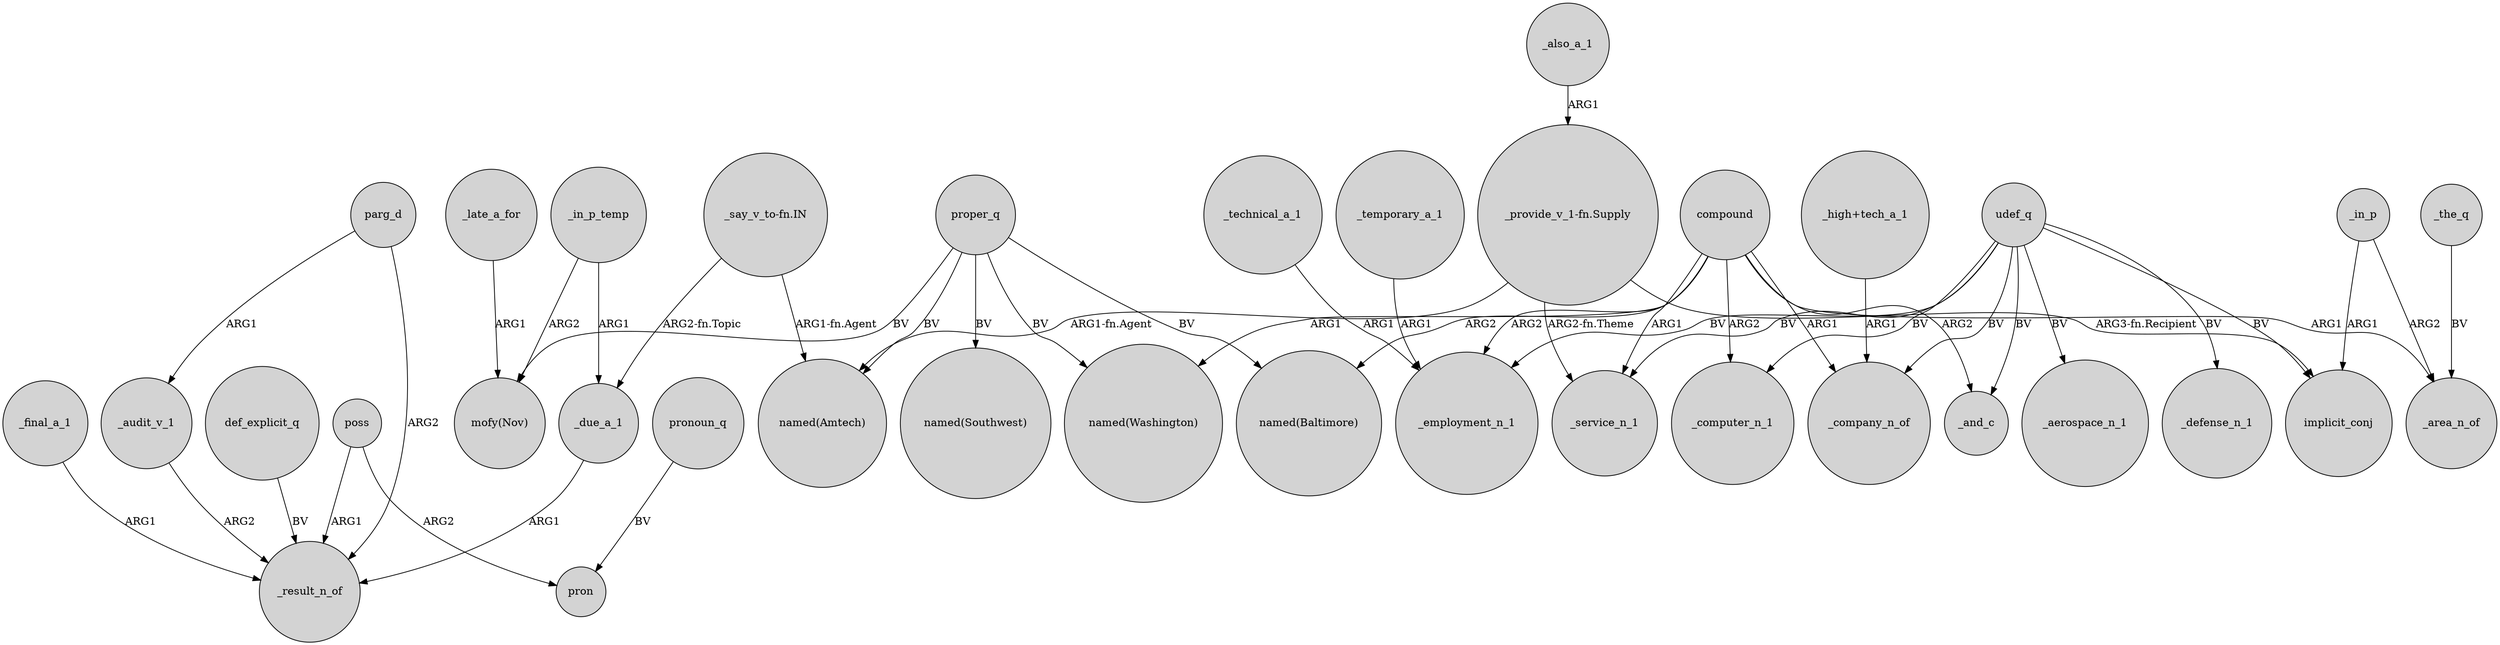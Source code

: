 digraph {
	node [shape=circle style=filled]
	def_explicit_q -> _result_n_of [label=BV]
	"_provide_v_1-fn.Supply" -> _service_n_1 [label="ARG2-fn.Theme"]
	poss -> pron [label=ARG2]
	udef_q -> _employment_n_1 [label=BV]
	parg_d -> _result_n_of [label=ARG2]
	"_provide_v_1-fn.Supply" -> implicit_conj [label="ARG3-fn.Recipient"]
	udef_q -> _aerospace_n_1 [label=BV]
	_in_p_temp -> "mofy(Nov)" [label=ARG2]
	"_provide_v_1-fn.Supply" -> "named(Amtech)" [label="ARG1-fn.Agent"]
	_in_p -> implicit_conj [label=ARG1]
	proper_q -> "named(Southwest)" [label=BV]
	_late_a_for -> "mofy(Nov)" [label=ARG1]
	proper_q -> "mofy(Nov)" [label=BV]
	_technical_a_1 -> _employment_n_1 [label=ARG1]
	udef_q -> implicit_conj [label=BV]
	proper_q -> "named(Baltimore)" [label=BV]
	_final_a_1 -> _result_n_of [label=ARG1]
	udef_q -> _computer_n_1 [label=BV]
	compound -> _computer_n_1 [label=ARG2]
	proper_q -> "named(Washington)" [label=BV]
	parg_d -> _audit_v_1 [label=ARG1]
	compound -> _company_n_of [label=ARG1]
	pronoun_q -> pron [label=BV]
	udef_q -> _defense_n_1 [label=BV]
	compound -> _and_c [label=ARG2]
	udef_q -> _service_n_1 [label=BV]
	compound -> "named(Baltimore)" [label=ARG2]
	_audit_v_1 -> _result_n_of [label=ARG2]
	"_say_v_to-fn.IN" -> "named(Amtech)" [label="ARG1-fn.Agent"]
	_temporary_a_1 -> _employment_n_1 [label=ARG1]
	_the_q -> _area_n_of [label=BV]
	poss -> _result_n_of [label=ARG1]
	compound -> _employment_n_1 [label=ARG2]
	"_say_v_to-fn.IN" -> _due_a_1 [label="ARG2-fn.Topic"]
	proper_q -> "named(Amtech)" [label=BV]
	_in_p -> _area_n_of [label=ARG2]
	compound -> "named(Washington)" [label=ARG1]
	_in_p_temp -> _due_a_1 [label=ARG1]
	udef_q -> _company_n_of [label=BV]
	_also_a_1 -> "_provide_v_1-fn.Supply" [label=ARG1]
	udef_q -> _and_c [label=BV]
	compound -> _service_n_1 [label=ARG1]
	compound -> _area_n_of [label=ARG1]
	_due_a_1 -> _result_n_of [label=ARG1]
	"_high+tech_a_1" -> _company_n_of [label=ARG1]
}
